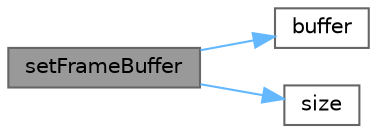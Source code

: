 digraph "setFrameBuffer"
{
 // LATEX_PDF_SIZE
  bgcolor="transparent";
  edge [fontname=Helvetica,fontsize=10,labelfontname=Helvetica,labelfontsize=10];
  node [fontname=Helvetica,fontsize=10,shape=box,height=0.2,width=0.4];
  rankdir="LR";
  Node1 [id="Node000001",label="setFrameBuffer",height=0.2,width=0.4,color="gray40", fillcolor="grey60", style="filled", fontcolor="black",tooltip="设置帧缓冲区"];
  Node1 -> Node2 [id="edge1_Node000001_Node000002",color="steelblue1",style="solid",tooltip=" "];
  Node2 [id="Node000002",label="buffer",height=0.2,width=0.4,color="grey40", fillcolor="white", style="filled",URL="$class_p_c_m_frame.html#ab766533ac99363cb6d92a52357cfb7a1",tooltip="获取帧缓冲区"];
  Node1 -> Node3 [id="edge2_Node000001_Node000003",color="steelblue1",style="solid",tooltip=" "];
  Node3 [id="Node000003",label="size",height=0.2,width=0.4,color="grey40", fillcolor="white", style="filled",URL="$class_p_c_m_frame.html#a7033bafa80d2349b9b0da59d8c486767",tooltip="获取帧缓冲区大小"];
}
